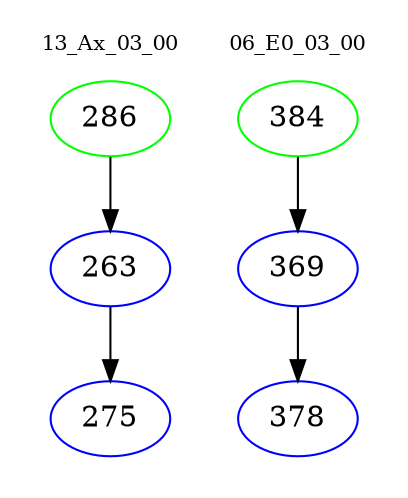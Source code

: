 digraph{
subgraph cluster_0 {
color = white
label = "13_Ax_03_00";
fontsize=10;
T0_286 [label="286", color="green"]
T0_286 -> T0_263 [color="black"]
T0_263 [label="263", color="blue"]
T0_263 -> T0_275 [color="black"]
T0_275 [label="275", color="blue"]
}
subgraph cluster_1 {
color = white
label = "06_E0_03_00";
fontsize=10;
T1_384 [label="384", color="green"]
T1_384 -> T1_369 [color="black"]
T1_369 [label="369", color="blue"]
T1_369 -> T1_378 [color="black"]
T1_378 [label="378", color="blue"]
}
}

